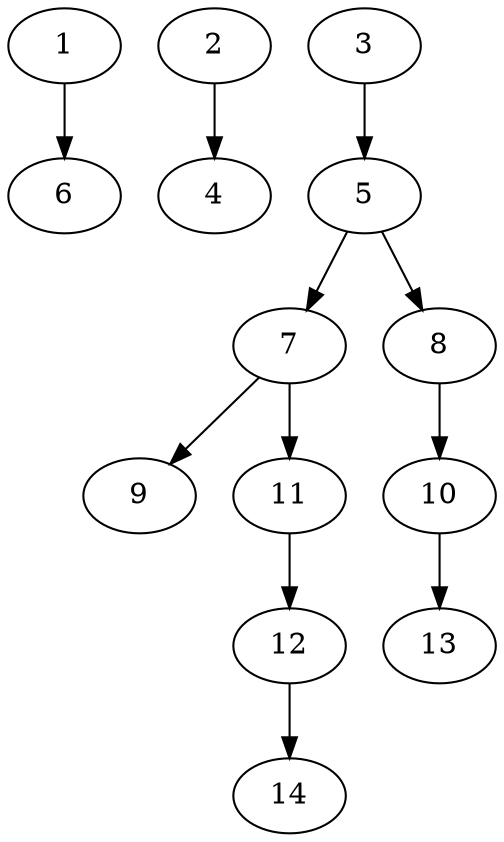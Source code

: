 // DAG (tier=1-easy, mode=compute, n=14, ccr=0.287, fat=0.489, density=0.282, regular=0.631, jump=0.014, mindata=262144, maxdata=2097152)
// DAG automatically generated by daggen at Sun Aug 24 16:33:32 2025
// /home/ermia/Project/Environments/daggen/bin/daggen --dot --ccr 0.287 --fat 0.489 --regular 0.631 --density 0.282 --jump 0.014 --mindata 262144 --maxdata 2097152 -n 14 
digraph G {
  1 [size="37200833464500224", alpha="0.16", expect_size="18600416732250112"]
  1 -> 6 [size ="891507703808"]
  2 [size="867377529093600", alpha="0.12", expect_size="433688764546800"]
  2 -> 4 [size ="23676007219200"]
  3 [size="2134777679757952", alpha="0.07", expect_size="1067388839878976"]
  3 -> 5 [size ="1798257508352"]
  4 [size="685345119292882944", alpha="0.04", expect_size="342672559646441472"]
  5 [size="17168080775147502", alpha="0.05", expect_size="8584040387573751"]
  5 -> 7 [size ="15952120905728"]
  5 -> 8 [size ="15952120905728"]
  6 [size="6199650197874671616", alpha="0.04", expect_size="3099825098937335808"]
  7 [size="6264892037407414", alpha="0.15", expect_size="3132446018703707"]
  7 -> 9 [size ="5116723724288"]
  7 -> 11 [size ="5116723724288"]
  8 [size="17906219935829918", alpha="0.00", expect_size="8953109967914959"]
  8 -> 10 [size ="33992057290752"]
  9 [size="415323616149848", alpha="0.10", expect_size="207661808074924"]
  10 [size="55730130139115736", alpha="0.18", expect_size="27865065069557868"]
  10 -> 13 [size ="22589523099648"]
  11 [size="313861897976046", alpha="0.14", expect_size="156930948988023"]
  11 -> 12 [size ="6320178593792"]
  12 [size="524988884251645", alpha="0.02", expect_size="262494442125822"]
  12 -> 14 [size ="9820744712192"]
  13 [size="138284659376128000", alpha="0.20", expect_size="69142329688064000"]
  14 [size="23529527801459844", alpha="0.15", expect_size="11764763900729922"]
}